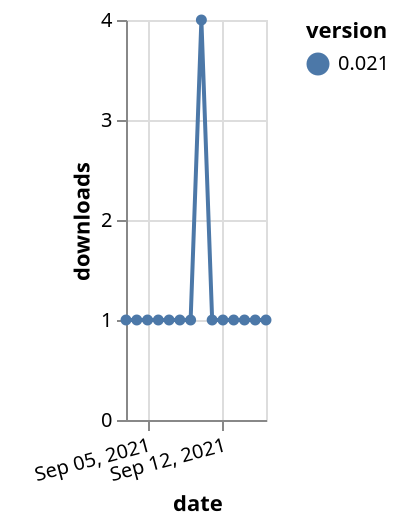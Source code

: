 {"$schema": "https://vega.github.io/schema/vega-lite/v5.json", "description": "A simple bar chart with embedded data.", "data": {"values": [{"date": "2021-09-03", "total": 179, "delta": 1, "version": "0.021"}, {"date": "2021-09-04", "total": 180, "delta": 1, "version": "0.021"}, {"date": "2021-09-05", "total": 181, "delta": 1, "version": "0.021"}, {"date": "2021-09-06", "total": 182, "delta": 1, "version": "0.021"}, {"date": "2021-09-07", "total": 183, "delta": 1, "version": "0.021"}, {"date": "2021-09-08", "total": 184, "delta": 1, "version": "0.021"}, {"date": "2021-09-09", "total": 185, "delta": 1, "version": "0.021"}, {"date": "2021-09-10", "total": 189, "delta": 4, "version": "0.021"}, {"date": "2021-09-11", "total": 190, "delta": 1, "version": "0.021"}, {"date": "2021-09-12", "total": 191, "delta": 1, "version": "0.021"}, {"date": "2021-09-13", "total": 192, "delta": 1, "version": "0.021"}, {"date": "2021-09-14", "total": 193, "delta": 1, "version": "0.021"}, {"date": "2021-09-15", "total": 194, "delta": 1, "version": "0.021"}, {"date": "2021-09-16", "total": 195, "delta": 1, "version": "0.021"}]}, "width": "container", "mark": {"type": "line", "point": {"filled": true}}, "encoding": {"x": {"field": "date", "type": "temporal", "timeUnit": "yearmonthdate", "title": "date", "axis": {"labelAngle": -15}}, "y": {"field": "delta", "type": "quantitative", "title": "downloads"}, "color": {"field": "version", "type": "nominal"}, "tooltip": {"field": "delta"}}}